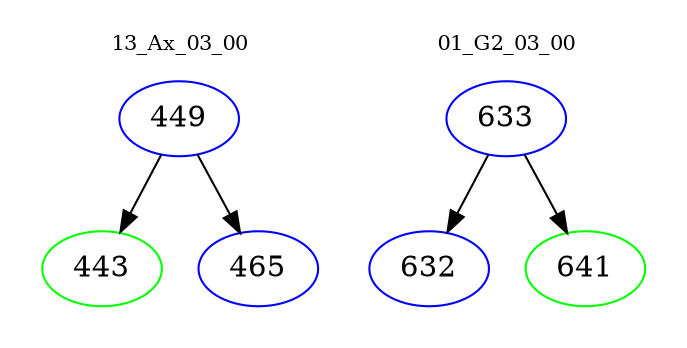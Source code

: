 digraph{
subgraph cluster_0 {
color = white
label = "13_Ax_03_00";
fontsize=10;
T0_449 [label="449", color="blue"]
T0_449 -> T0_443 [color="black"]
T0_443 [label="443", color="green"]
T0_449 -> T0_465 [color="black"]
T0_465 [label="465", color="blue"]
}
subgraph cluster_1 {
color = white
label = "01_G2_03_00";
fontsize=10;
T1_633 [label="633", color="blue"]
T1_633 -> T1_632 [color="black"]
T1_632 [label="632", color="blue"]
T1_633 -> T1_641 [color="black"]
T1_641 [label="641", color="green"]
}
}
